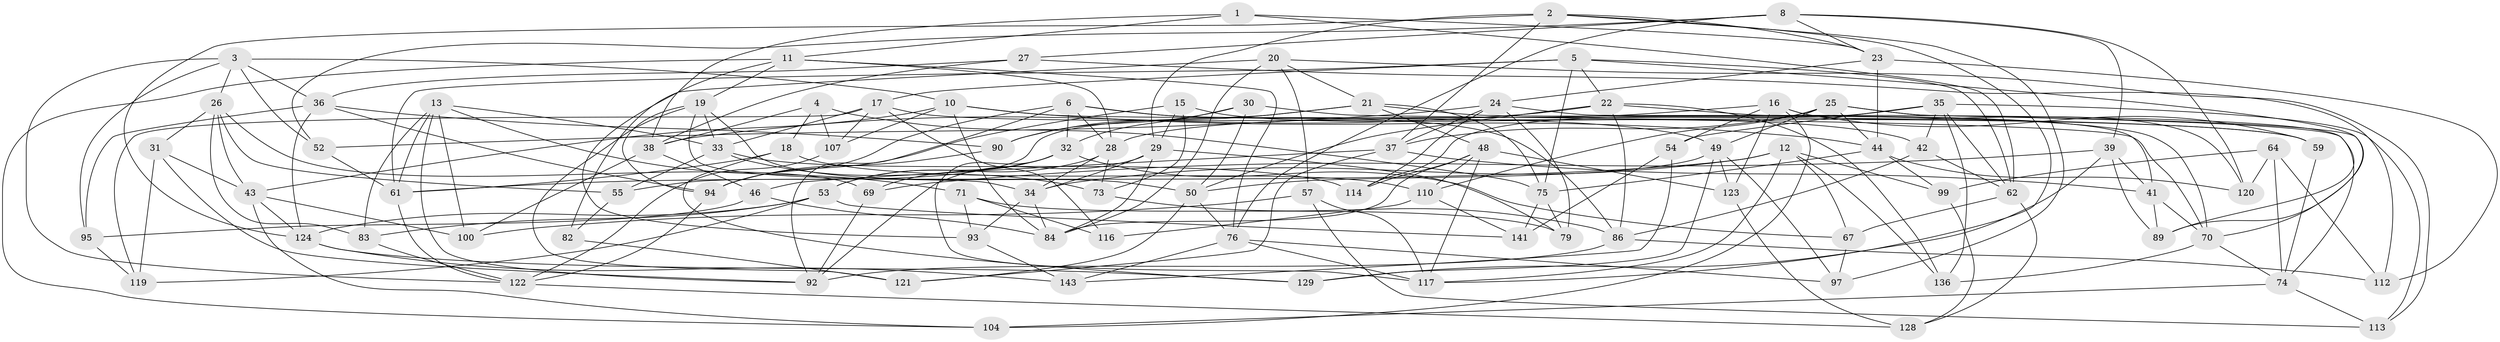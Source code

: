 // original degree distribution, {4: 1.0}
// Generated by graph-tools (version 1.1) at 2025/11/02/27/25 16:11:43]
// undirected, 94 vertices, 235 edges
graph export_dot {
graph [start="1"]
  node [color=gray90,style=filled];
  1;
  2 [super="+51"];
  3 [super="+9"];
  4;
  5 [super="+7"];
  6 [super="+87"];
  8 [super="+115"];
  10 [super="+118"];
  11 [super="+14"];
  12 [super="+66"];
  13 [super="+45"];
  15;
  16 [super="+106"];
  17 [super="+78"];
  18;
  19 [super="+47"];
  20 [super="+127"];
  21 [super="+58"];
  22 [super="+111"];
  23 [super="+103"];
  24 [super="+40"];
  25 [super="+98"];
  26 [super="+125"];
  27;
  28 [super="+134"];
  29 [super="+68"];
  30;
  31;
  32 [super="+60"];
  33 [super="+144"];
  34 [super="+88"];
  35 [super="+56"];
  36 [super="+105"];
  37 [super="+137"];
  38 [super="+109"];
  39 [super="+65"];
  41 [super="+63"];
  42;
  43 [super="+139"];
  44 [super="+96"];
  46;
  48 [super="+108"];
  49 [super="+102"];
  50 [super="+80"];
  52;
  53 [super="+132"];
  54;
  55;
  57;
  59;
  61 [super="+131"];
  62 [super="+77"];
  64;
  67;
  69;
  70 [super="+72"];
  71;
  73;
  74 [super="+85"];
  75 [super="+81"];
  76 [super="+126"];
  79;
  82;
  83;
  84 [super="+101"];
  86 [super="+91"];
  89;
  90;
  92 [super="+138"];
  93;
  94 [super="+135"];
  95;
  97;
  99;
  100;
  104;
  107;
  110 [super="+133"];
  112;
  113;
  114;
  116;
  117 [super="+130"];
  119;
  120;
  121;
  122 [super="+140"];
  123;
  124 [super="+142"];
  128;
  129;
  136;
  141;
  143;
  1 -- 38;
  1 -- 62;
  1 -- 23;
  1 -- 11;
  2 -- 97;
  2 -- 124;
  2 -- 29;
  2 -- 23;
  2 -- 37;
  2 -- 117;
  3 -- 122;
  3 -- 36;
  3 -- 26;
  3 -- 10;
  3 -- 52;
  3 -- 95;
  4 -- 18;
  4 -- 107;
  4 -- 38;
  4 -- 75;
  5 -- 62;
  5 -- 22;
  5 -- 17;
  5 -- 89;
  5 -- 61;
  5 -- 75;
  6 -- 94;
  6 -- 32;
  6 -- 28;
  6 -- 86;
  6 -- 92;
  6 -- 49;
  8 -- 120;
  8 -- 23;
  8 -- 39;
  8 -- 27;
  8 -- 76;
  8 -- 52;
  10 -- 59;
  10 -- 43;
  10 -- 107;
  10 -- 44;
  10 -- 84;
  11 -- 104;
  11 -- 28;
  11 -- 76;
  11 -- 93;
  11 -- 19;
  12 -- 61;
  12 -- 67;
  12 -- 136;
  12 -- 34;
  12 -- 99;
  12 -- 117;
  13 -- 92;
  13 -- 71;
  13 -- 83;
  13 -- 33;
  13 -- 100;
  13 -- 61;
  15 -- 42;
  15 -- 29;
  15 -- 94;
  15 -- 73;
  16 -- 59;
  16 -- 54;
  16 -- 123;
  16 -- 120;
  16 -- 104;
  16 -- 28;
  17 -- 33;
  17 -- 107;
  17 -- 116;
  17 -- 59;
  17 -- 119;
  18 -- 129;
  18 -- 110;
  18 -- 61;
  19 -- 94;
  19 -- 33;
  19 -- 121;
  19 -- 50;
  19 -- 34;
  20 -- 21;
  20 -- 82 [weight=2];
  20 -- 57;
  20 -- 113;
  20 -- 84;
  21 -- 48;
  21 -- 55;
  21 -- 90;
  21 -- 75;
  21 -- 70;
  22 -- 86;
  22 -- 38;
  22 -- 50;
  22 -- 136;
  22 -- 41;
  23 -- 44;
  23 -- 112;
  23 -- 24;
  24 -- 114;
  24 -- 74;
  24 -- 37;
  24 -- 52;
  24 -- 79;
  25 -- 70;
  25 -- 37;
  25 -- 44;
  25 -- 89;
  25 -- 110;
  25 -- 49;
  26 -- 31;
  26 -- 83;
  26 -- 69;
  26 -- 43;
  26 -- 55;
  27 -- 38;
  27 -- 112;
  27 -- 36;
  28 -- 53;
  28 -- 73;
  28 -- 34;
  29 -- 92;
  29 -- 84;
  29 -- 34;
  29 -- 79;
  30 -- 32;
  30 -- 50;
  30 -- 70;
  30 -- 90;
  31 -- 119;
  31 -- 92;
  31 -- 43;
  32 -- 53;
  32 -- 67;
  32 -- 69;
  32 -- 117;
  33 -- 55;
  33 -- 73;
  33 -- 114;
  34 -- 84;
  34 -- 93;
  35 -- 136;
  35 -- 42;
  35 -- 62;
  35 -- 113;
  35 -- 114;
  35 -- 54;
  36 -- 95;
  36 -- 94;
  36 -- 124;
  36 -- 90;
  37 -- 121;
  37 -- 46;
  37 -- 41;
  38 -- 46;
  38 -- 100;
  39 -- 129;
  39 -- 41 [weight=2];
  39 -- 89;
  39 -- 69;
  41 -- 89;
  41 -- 70;
  42 -- 62;
  42 -- 86;
  43 -- 104;
  43 -- 100;
  43 -- 124;
  44 -- 99;
  44 -- 120;
  44 -- 75;
  46 -- 95;
  46 -- 84;
  48 -- 117;
  48 -- 114;
  48 -- 123;
  48 -- 84;
  48 -- 110;
  49 -- 129;
  49 -- 123;
  49 -- 97;
  49 -- 50;
  50 -- 121;
  50 -- 76;
  52 -- 61;
  53 -- 119;
  53 -- 83;
  53 -- 124;
  53 -- 141;
  54 -- 143;
  54 -- 141;
  55 -- 82;
  57 -- 117;
  57 -- 113;
  57 -- 100;
  59 -- 74;
  61 -- 122;
  62 -- 67;
  62 -- 128;
  64 -- 99;
  64 -- 112;
  64 -- 74;
  64 -- 120;
  67 -- 97;
  69 -- 92;
  70 -- 136;
  70 -- 74;
  71 -- 79;
  71 -- 116;
  71 -- 93;
  73 -- 86;
  74 -- 113;
  74 -- 104;
  75 -- 79;
  75 -- 141;
  76 -- 97;
  76 -- 143;
  76 -- 117;
  82 -- 121;
  83 -- 122;
  86 -- 92;
  86 -- 112;
  90 -- 94;
  93 -- 143;
  94 -- 122;
  95 -- 119;
  99 -- 128;
  107 -- 122;
  110 -- 116 [weight=2];
  110 -- 141;
  122 -- 128;
  123 -- 128;
  124 -- 129;
  124 -- 143;
}
